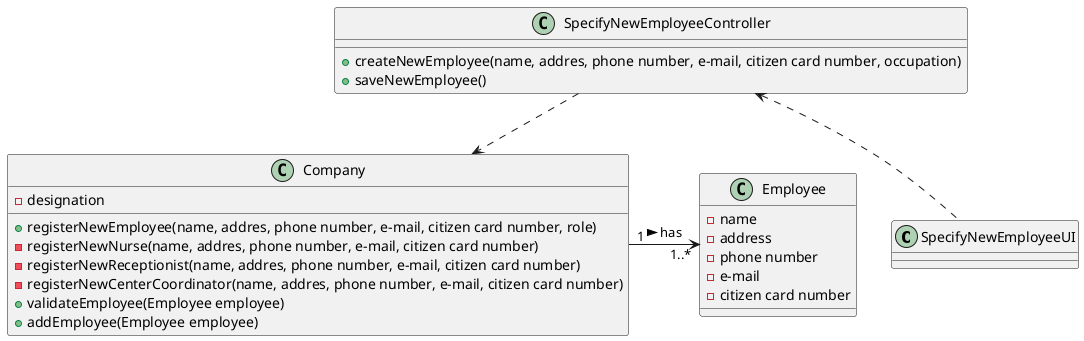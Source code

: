 @startuml

class SpecifyNewEmployeeUI
class SpecifyNewEmployeeController
class Employee
class Company

class SpecifyNewEmployeeController {
+createNewEmployee(name, addres, phone number, e-mail, citizen card number, occupation)
+saveNewEmployee()
}

class Company {
-designation
+registerNewEmployee(name, addres, phone number, e-mail, citizen card number, role)
-registerNewNurse(name, addres, phone number, e-mail, citizen card number)
-registerNewReceptionist(name, addres, phone number, e-mail, citizen card number)
-registerNewCenterCoordinator(name, addres, phone number, e-mail, citizen card number)
+validateEmployee(Employee employee)
+addEmployee(Employee employee)
}

class Employee {
-name
-address
-phone number
-e-mail
-citizen card number
}

SpecifyNewEmployeeUI .u-> SpecifyNewEmployeeController
SpecifyNewEmployeeController .-> Company
Company "1" -> "1..*" Employee : has >



@enduml